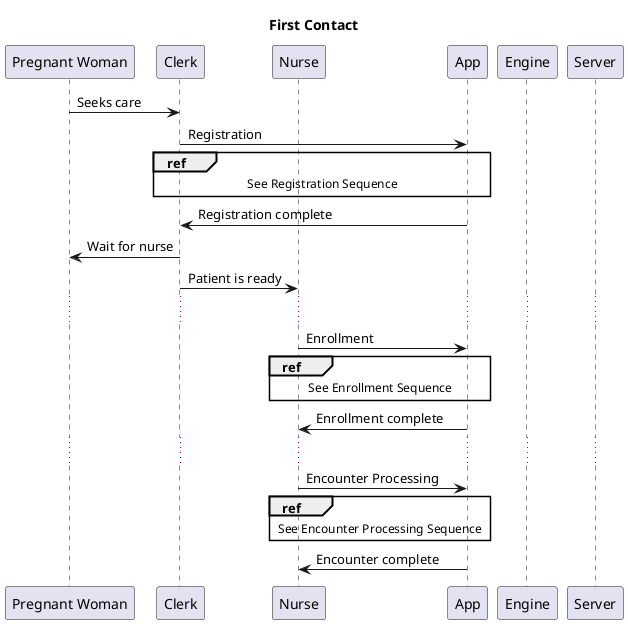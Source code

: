@startuml FirstContact
title First Contact
participant "Pregnant Woman" as PW
participant "Clerk" as Clerk
participant "Nurse" as Nurse
participant "App" as App
participant "Engine" as Engine
participant "Server" as Server

PW -> Clerk: Seeks care
Clerk -> App: Registration
ref over Clerk, App : See Registration Sequence
App -> Clerk: Registration complete
Clerk -> PW: Wait for nurse
Clerk -> Nurse: Patient is ready
...
Nurse -> App: Enrollment
ref over Nurse, App : See Enrollment Sequence
App -> Nurse: Enrollment complete
...
Nurse -> App: Encounter Processing
ref over Nurse, App : See Encounter Processing Sequence
App -> Nurse: Encounter complete

@enduml